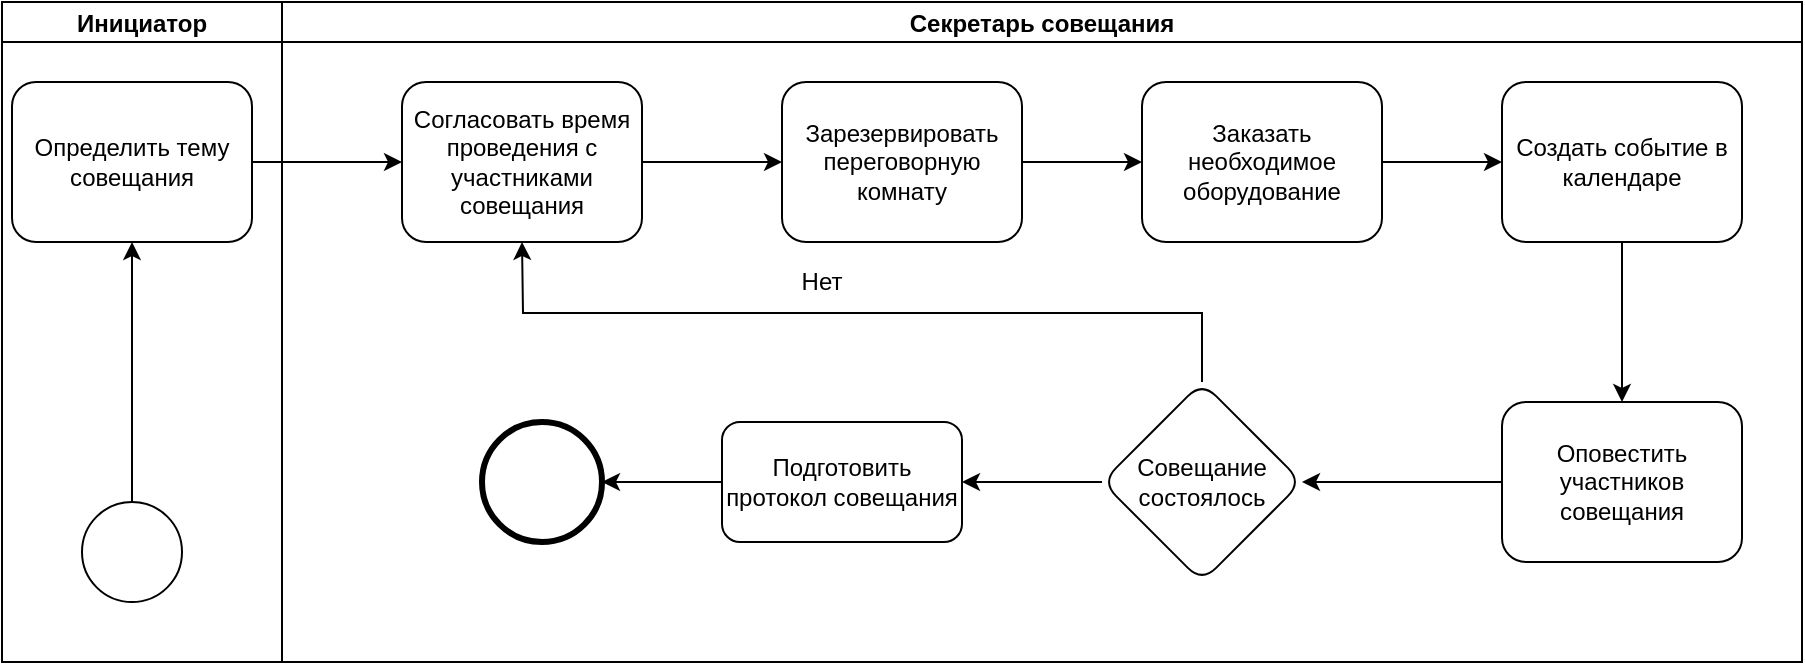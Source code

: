 <mxfile version="14.4.2" type="github">
  <diagram name="Page-1" id="2a216829-ef6e-dabb-86c1-c78162f3ba2b">
    <mxGraphModel dx="2370" dy="1318" grid="1" gridSize="10" guides="1" tooltips="1" connect="1" arrows="1" fold="1" page="1" pageScale="1" pageWidth="850" pageHeight="1100" background="#ffffff" math="0" shadow="0">
      <root>
        <mxCell id="0" />
        <mxCell id="1" parent="0" />
        <mxCell id="HmKzBmM31Yb5NOaNHqyW-23" value="Инициатор" style="swimlane;startSize=20;" vertex="1" parent="1">
          <mxGeometry x="10" y="50" width="140" height="330" as="geometry" />
        </mxCell>
        <mxCell id="HmKzBmM31Yb5NOaNHqyW-40" style="edgeStyle=orthogonalEdgeStyle;rounded=0;orthogonalLoop=1;jettySize=auto;html=1;exitX=0.5;exitY=0;exitDx=0;exitDy=0;entryX=0.5;entryY=1;entryDx=0;entryDy=0;" edge="1" parent="HmKzBmM31Yb5NOaNHqyW-23" source="7a84cebc1def654-1" target="HmKzBmM31Yb5NOaNHqyW-14">
          <mxGeometry relative="1" as="geometry" />
        </mxCell>
        <mxCell id="7a84cebc1def654-1" value="" style="shape=mxgraph.bpmn.shape;html=1;verticalLabelPosition=bottom;labelBackgroundColor=#ffffff;verticalAlign=top;perimeter=ellipsePerimeter;outline=standard;symbol=general;" parent="HmKzBmM31Yb5NOaNHqyW-23" vertex="1">
          <mxGeometry x="40" y="250" width="50" height="50" as="geometry" />
        </mxCell>
        <mxCell id="HmKzBmM31Yb5NOaNHqyW-14" value="&lt;div&gt;Определить тему совещания&lt;/div&gt;" style="shape=ext;rounded=1;html=1;whiteSpace=wrap;" vertex="1" parent="HmKzBmM31Yb5NOaNHqyW-23">
          <mxGeometry x="5" y="40" width="120" height="80" as="geometry" />
        </mxCell>
        <mxCell id="HmKzBmM31Yb5NOaNHqyW-29" style="edgeStyle=orthogonalEdgeStyle;rounded=0;orthogonalLoop=1;jettySize=auto;html=1;exitX=1;exitY=0.5;exitDx=0;exitDy=0;entryX=0;entryY=0.5;entryDx=0;entryDy=0;" edge="1" parent="1" source="HmKzBmM31Yb5NOaNHqyW-14" target="HmKzBmM31Yb5NOaNHqyW-15">
          <mxGeometry relative="1" as="geometry">
            <mxPoint x="170" y="130" as="targetPoint" />
          </mxGeometry>
        </mxCell>
        <mxCell id="HmKzBmM31Yb5NOaNHqyW-30" value="Секретарь совещания" style="swimlane;startSize=20;" vertex="1" parent="1">
          <mxGeometry x="150" y="50" width="760" height="330" as="geometry" />
        </mxCell>
        <mxCell id="HmKzBmM31Yb5NOaNHqyW-15" value="Согласовать время проведения с участниками совещания" style="shape=ext;rounded=1;html=1;whiteSpace=wrap;" vertex="1" parent="HmKzBmM31Yb5NOaNHqyW-30">
          <mxGeometry x="60" y="40" width="120" height="80" as="geometry" />
        </mxCell>
        <mxCell id="HmKzBmM31Yb5NOaNHqyW-46" value="Зарезервировать переговорную комнату" style="shape=ext;rounded=1;html=1;whiteSpace=wrap;" vertex="1" parent="HmKzBmM31Yb5NOaNHqyW-30">
          <mxGeometry x="250" y="40" width="120" height="80" as="geometry" />
        </mxCell>
        <mxCell id="HmKzBmM31Yb5NOaNHqyW-47" value="" style="edgeStyle=orthogonalEdgeStyle;rounded=0;orthogonalLoop=1;jettySize=auto;html=1;" edge="1" parent="HmKzBmM31Yb5NOaNHqyW-30" source="HmKzBmM31Yb5NOaNHqyW-15" target="HmKzBmM31Yb5NOaNHqyW-46">
          <mxGeometry relative="1" as="geometry" />
        </mxCell>
        <mxCell id="HmKzBmM31Yb5NOaNHqyW-48" value="Заказать необходимое оборудование" style="shape=ext;rounded=1;html=1;whiteSpace=wrap;" vertex="1" parent="HmKzBmM31Yb5NOaNHqyW-30">
          <mxGeometry x="430" y="40" width="120" height="80" as="geometry" />
        </mxCell>
        <mxCell id="HmKzBmM31Yb5NOaNHqyW-49" value="" style="edgeStyle=orthogonalEdgeStyle;rounded=0;orthogonalLoop=1;jettySize=auto;html=1;" edge="1" parent="HmKzBmM31Yb5NOaNHqyW-30" source="HmKzBmM31Yb5NOaNHqyW-46" target="HmKzBmM31Yb5NOaNHqyW-48">
          <mxGeometry relative="1" as="geometry" />
        </mxCell>
        <mxCell id="HmKzBmM31Yb5NOaNHqyW-50" value="Создать событие в календаре" style="shape=ext;rounded=1;html=1;whiteSpace=wrap;" vertex="1" parent="HmKzBmM31Yb5NOaNHqyW-30">
          <mxGeometry x="610" y="40" width="120" height="80" as="geometry" />
        </mxCell>
        <mxCell id="HmKzBmM31Yb5NOaNHqyW-51" value="" style="edgeStyle=orthogonalEdgeStyle;rounded=0;orthogonalLoop=1;jettySize=auto;html=1;" edge="1" parent="HmKzBmM31Yb5NOaNHqyW-30" source="HmKzBmM31Yb5NOaNHqyW-48" target="HmKzBmM31Yb5NOaNHqyW-50">
          <mxGeometry relative="1" as="geometry" />
        </mxCell>
        <mxCell id="HmKzBmM31Yb5NOaNHqyW-60" value="Нет" style="text;html=1;strokeColor=none;fillColor=none;align=center;verticalAlign=middle;whiteSpace=wrap;rounded=0;" vertex="1" parent="HmKzBmM31Yb5NOaNHqyW-30">
          <mxGeometry x="250" y="130" width="40" height="20" as="geometry" />
        </mxCell>
        <mxCell id="HmKzBmM31Yb5NOaNHqyW-61" value="" style="shape=mxgraph.bpmn.shape;html=1;verticalLabelPosition=bottom;labelBackgroundColor=#ffffff;verticalAlign=top;align=center;perimeter=ellipsePerimeter;outlineConnect=0;outline=end;symbol=general;" vertex="1" parent="HmKzBmM31Yb5NOaNHqyW-30">
          <mxGeometry x="100" y="210" width="60" height="60" as="geometry" />
        </mxCell>
        <mxCell id="HmKzBmM31Yb5NOaNHqyW-57" value="" style="edgeStyle=orthogonalEdgeStyle;rounded=0;orthogonalLoop=1;jettySize=auto;html=1;" edge="1" parent="1" source="HmKzBmM31Yb5NOaNHqyW-52" target="HmKzBmM31Yb5NOaNHqyW-56">
          <mxGeometry relative="1" as="geometry" />
        </mxCell>
        <mxCell id="HmKzBmM31Yb5NOaNHqyW-52" value="Оповестить участников совещания" style="shape=ext;rounded=1;html=1;whiteSpace=wrap;" vertex="1" parent="1">
          <mxGeometry x="760" y="250" width="120" height="80" as="geometry" />
        </mxCell>
        <mxCell id="HmKzBmM31Yb5NOaNHqyW-53" value="" style="edgeStyle=orthogonalEdgeStyle;rounded=0;orthogonalLoop=1;jettySize=auto;html=1;" edge="1" parent="1" source="HmKzBmM31Yb5NOaNHqyW-50" target="HmKzBmM31Yb5NOaNHqyW-52">
          <mxGeometry relative="1" as="geometry" />
        </mxCell>
        <mxCell id="HmKzBmM31Yb5NOaNHqyW-59" value="" style="edgeStyle=orthogonalEdgeStyle;rounded=0;orthogonalLoop=1;jettySize=auto;html=1;exitX=0.5;exitY=0;exitDx=0;exitDy=0;" edge="1" parent="1" source="HmKzBmM31Yb5NOaNHqyW-56">
          <mxGeometry relative="1" as="geometry">
            <mxPoint x="270" y="170" as="targetPoint" />
          </mxGeometry>
        </mxCell>
        <mxCell id="HmKzBmM31Yb5NOaNHqyW-63" value="" style="edgeStyle=orthogonalEdgeStyle;rounded=0;orthogonalLoop=1;jettySize=auto;html=1;" edge="1" parent="1" source="HmKzBmM31Yb5NOaNHqyW-56" target="HmKzBmM31Yb5NOaNHqyW-62">
          <mxGeometry relative="1" as="geometry" />
        </mxCell>
        <mxCell id="HmKzBmM31Yb5NOaNHqyW-56" value="Совещание состоялось" style="rhombus;whiteSpace=wrap;html=1;rounded=1;" vertex="1" parent="1">
          <mxGeometry x="560" y="240" width="100" height="100" as="geometry" />
        </mxCell>
        <mxCell id="HmKzBmM31Yb5NOaNHqyW-62" value="Подготовить протокол совещания" style="whiteSpace=wrap;html=1;rounded=1;" vertex="1" parent="1">
          <mxGeometry x="370" y="260" width="120" height="60" as="geometry" />
        </mxCell>
        <mxCell id="HmKzBmM31Yb5NOaNHqyW-65" value="" style="endArrow=classic;html=1;exitX=0;exitY=0.5;exitDx=0;exitDy=0;" edge="1" parent="1" source="HmKzBmM31Yb5NOaNHqyW-62">
          <mxGeometry width="50" height="50" relative="1" as="geometry">
            <mxPoint x="420" y="340" as="sourcePoint" />
            <mxPoint x="310" y="290" as="targetPoint" />
          </mxGeometry>
        </mxCell>
      </root>
    </mxGraphModel>
  </diagram>
</mxfile>

